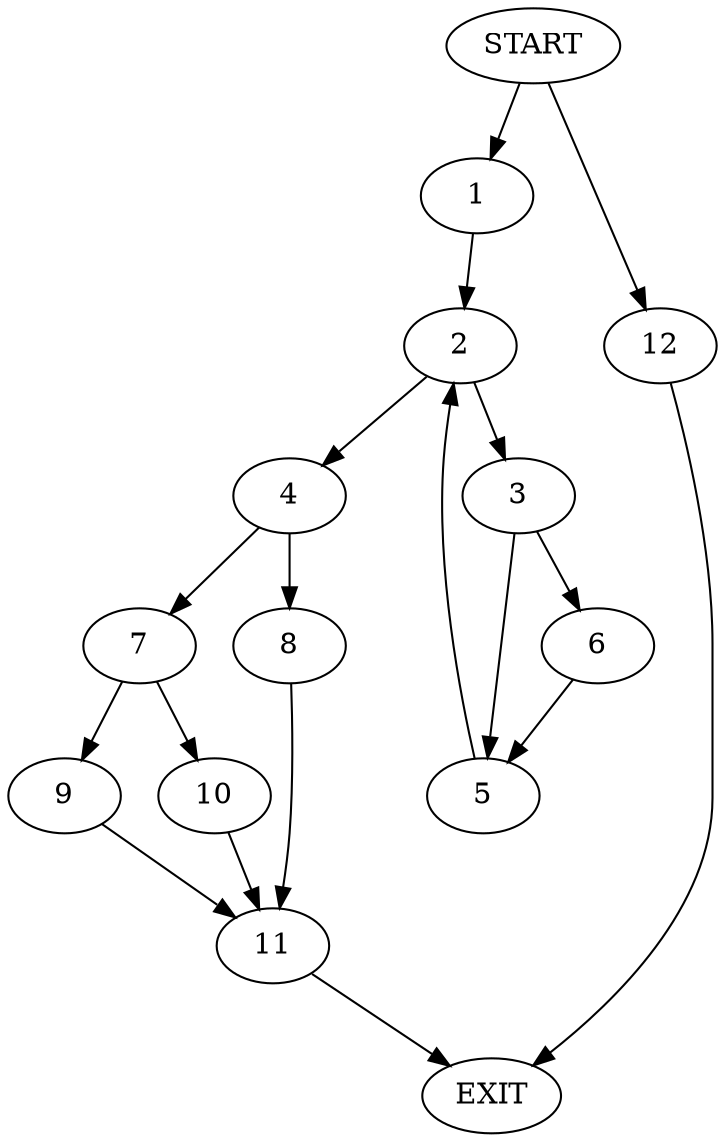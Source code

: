 digraph {
0 [label="START"]
13 [label="EXIT"]
0 -> 1
1 -> 2
2 -> 3
2 -> 4
3 -> 5
3 -> 6
4 -> 7
4 -> 8
5 -> 2
6 -> 5
7 -> 9
7 -> 10
8 -> 11
0 -> 12
12 -> 13
11 -> 13
9 -> 11
10 -> 11
}
